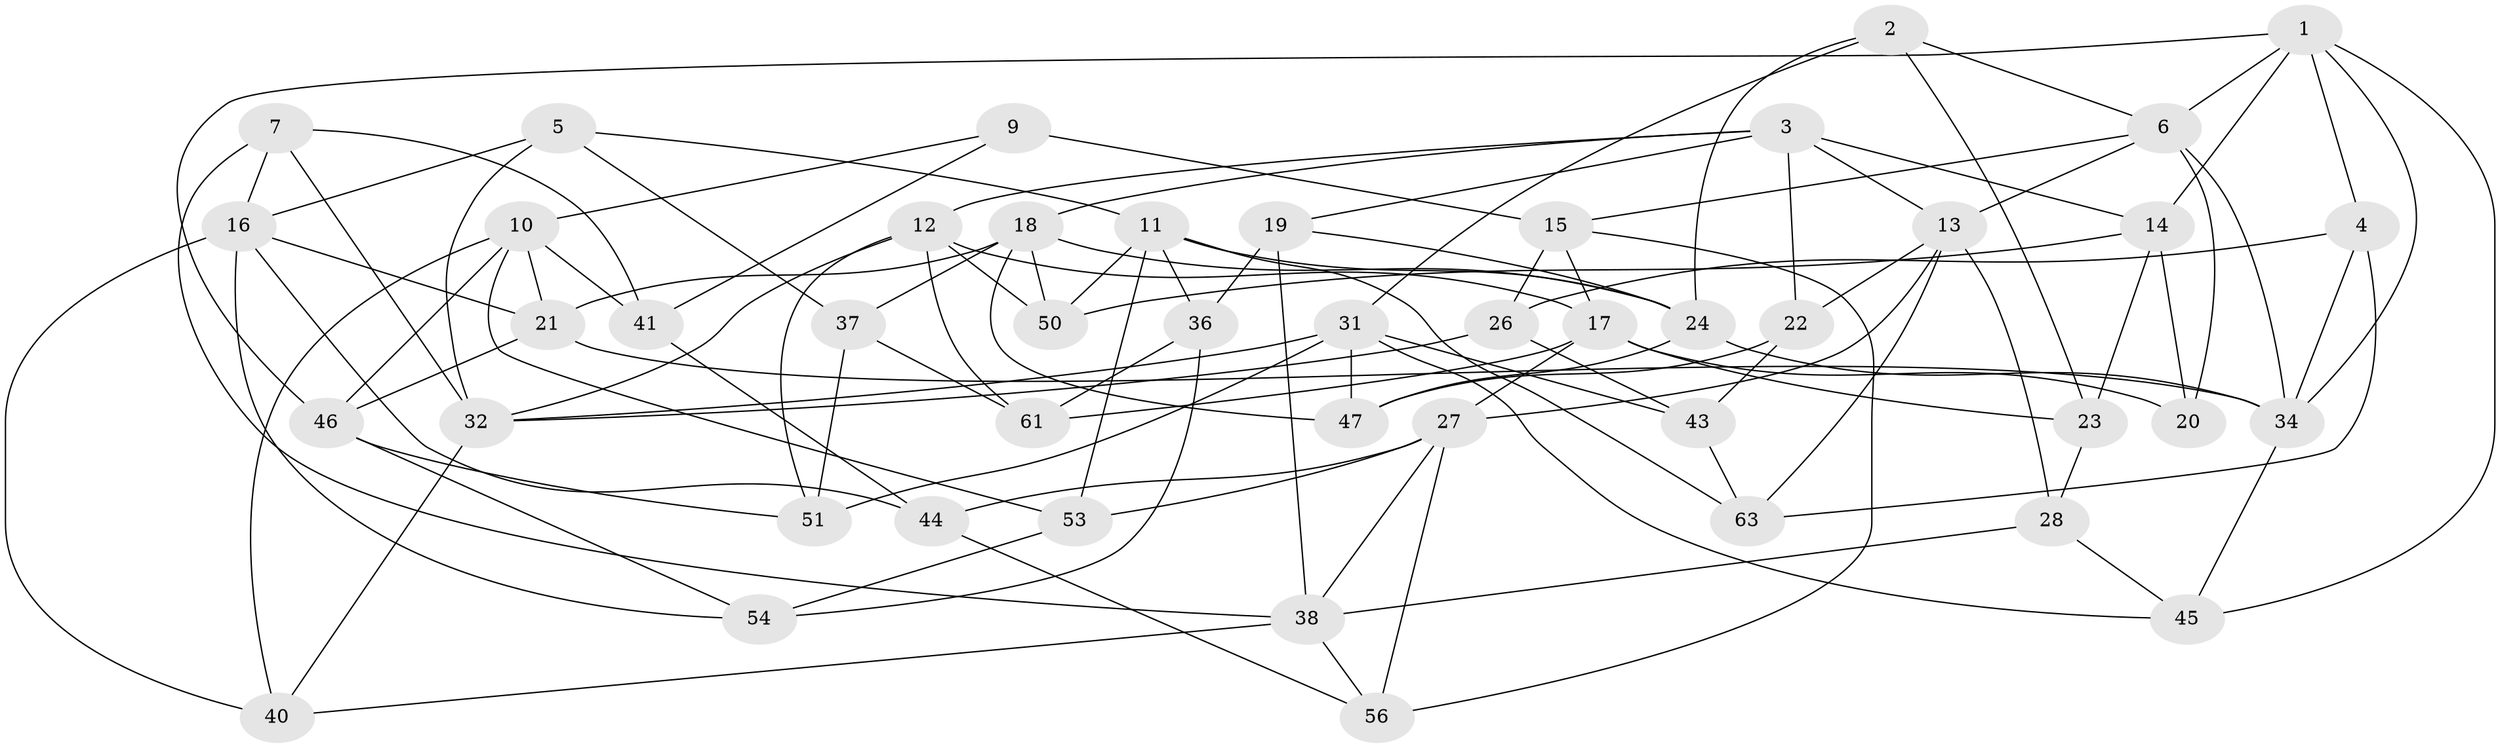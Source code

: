// Generated by graph-tools (version 1.1) at 2025/24/03/03/25 07:24:29]
// undirected, 46 vertices, 109 edges
graph export_dot {
graph [start="1"]
  node [color=gray90,style=filled];
  1 [super="+8"];
  2;
  3 [super="+58"];
  4;
  5;
  6 [super="+30"];
  7;
  9;
  10 [super="+57"];
  11 [super="+25"];
  12 [super="+33"];
  13 [super="+52"];
  14 [super="+59"];
  15 [super="+35"];
  16 [super="+48"];
  17 [super="+65"];
  18 [super="+64"];
  19;
  20;
  21 [super="+29"];
  22;
  23;
  24 [super="+49"];
  26;
  27 [super="+55"];
  28;
  31 [super="+42"];
  32 [super="+60"];
  34 [super="+39"];
  36;
  37;
  38 [super="+66"];
  40;
  41;
  43;
  44;
  45;
  46 [super="+62"];
  47;
  50;
  51;
  53;
  54;
  56;
  61;
  63;
  1 -- 45;
  1 -- 6;
  1 -- 4;
  1 -- 46;
  1 -- 14;
  1 -- 34;
  2 -- 23;
  2 -- 31;
  2 -- 24;
  2 -- 6;
  3 -- 19;
  3 -- 12;
  3 -- 18;
  3 -- 13;
  3 -- 22;
  3 -- 14;
  4 -- 63;
  4 -- 34;
  4 -- 26;
  5 -- 16;
  5 -- 37;
  5 -- 32;
  5 -- 11;
  6 -- 34;
  6 -- 13;
  6 -- 20;
  6 -- 15;
  7 -- 32;
  7 -- 41;
  7 -- 16;
  7 -- 38;
  9 -- 15 [weight=2];
  9 -- 10;
  9 -- 41;
  10 -- 53;
  10 -- 46;
  10 -- 40;
  10 -- 41;
  10 -- 21;
  11 -- 50;
  11 -- 53;
  11 -- 63;
  11 -- 24;
  11 -- 36;
  12 -- 17;
  12 -- 32;
  12 -- 50;
  12 -- 51;
  12 -- 61;
  13 -- 27;
  13 -- 28;
  13 -- 63;
  13 -- 22;
  14 -- 23;
  14 -- 20 [weight=2];
  14 -- 50;
  15 -- 56;
  15 -- 26;
  15 -- 17;
  16 -- 54;
  16 -- 21;
  16 -- 40;
  16 -- 44;
  17 -- 20;
  17 -- 27;
  17 -- 23;
  17 -- 61;
  18 -- 50;
  18 -- 37;
  18 -- 47;
  18 -- 24;
  18 -- 21;
  19 -- 36;
  19 -- 38;
  19 -- 24;
  21 -- 46 [weight=2];
  21 -- 34;
  22 -- 43;
  22 -- 47;
  23 -- 28;
  24 -- 47;
  24 -- 34;
  26 -- 43;
  26 -- 32;
  27 -- 56;
  27 -- 38;
  27 -- 44;
  27 -- 53;
  28 -- 45;
  28 -- 38;
  31 -- 51;
  31 -- 43;
  31 -- 32;
  31 -- 47;
  31 -- 45;
  32 -- 40;
  34 -- 45;
  36 -- 54;
  36 -- 61;
  37 -- 61;
  37 -- 51;
  38 -- 40;
  38 -- 56;
  41 -- 44;
  43 -- 63;
  44 -- 56;
  46 -- 51;
  46 -- 54;
  53 -- 54;
}
